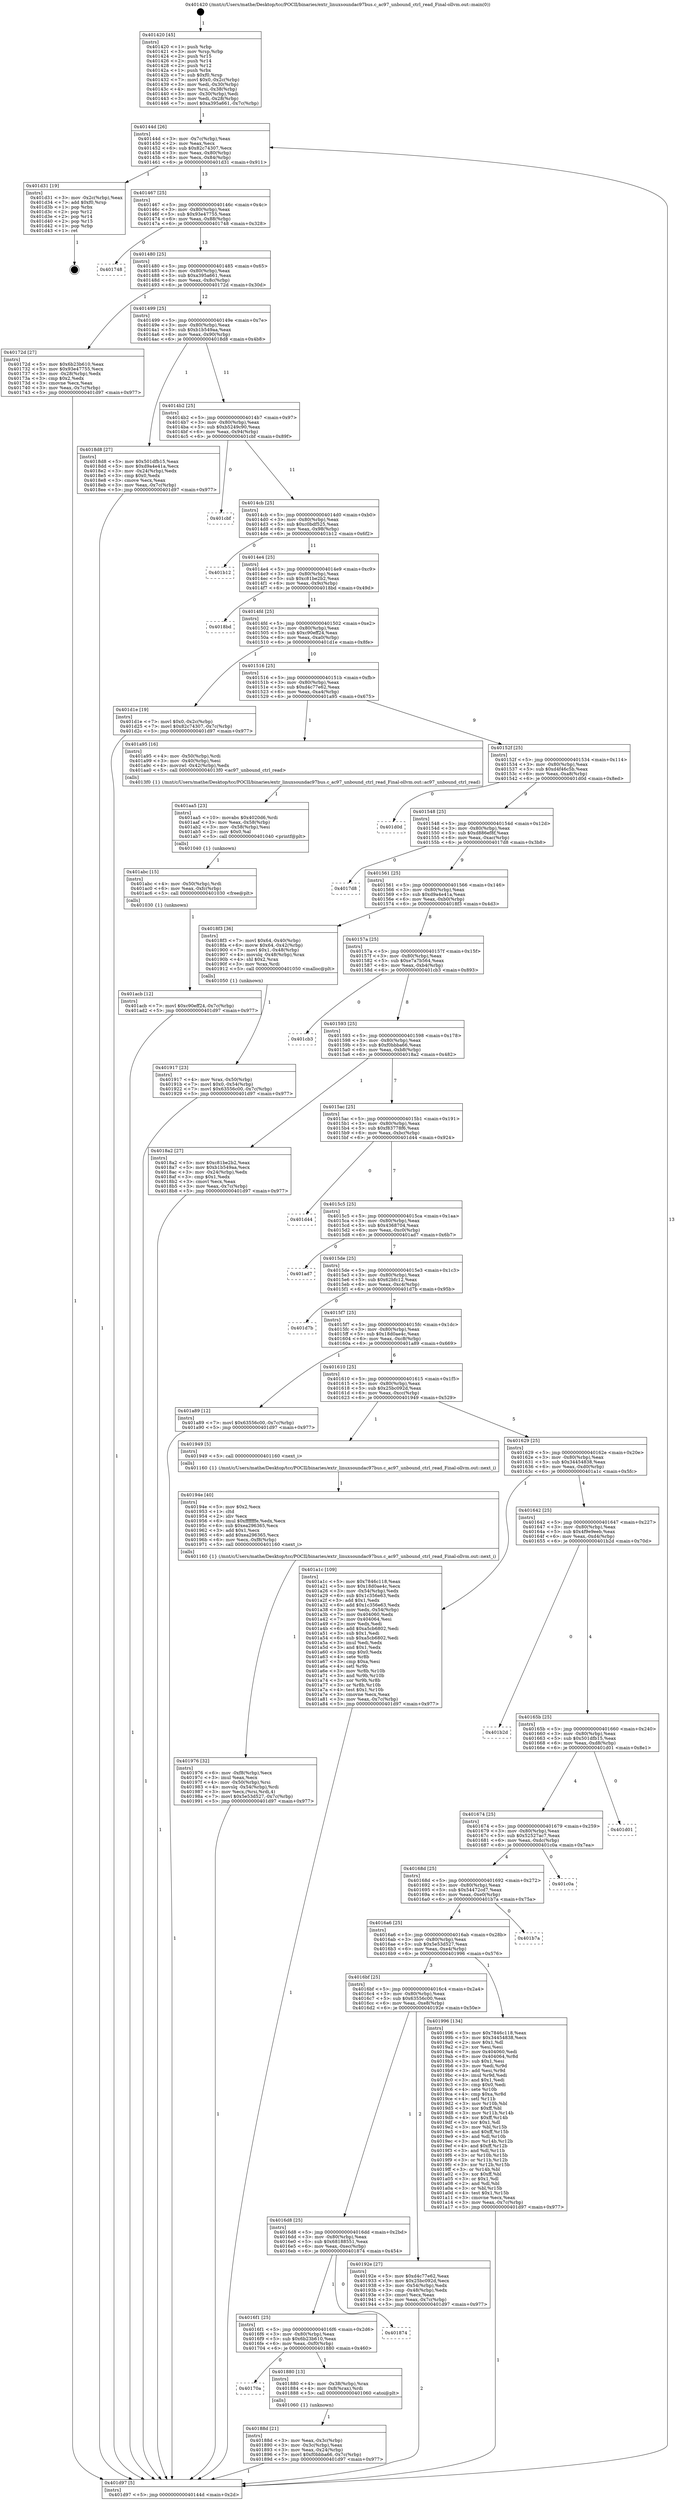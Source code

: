 digraph "0x401420" {
  label = "0x401420 (/mnt/c/Users/mathe/Desktop/tcc/POCII/binaries/extr_linuxsoundac97bus.c_ac97_unbound_ctrl_read_Final-ollvm.out::main(0))"
  labelloc = "t"
  node[shape=record]

  Entry [label="",width=0.3,height=0.3,shape=circle,fillcolor=black,style=filled]
  "0x40144d" [label="{
     0x40144d [26]\l
     | [instrs]\l
     &nbsp;&nbsp;0x40144d \<+3\>: mov -0x7c(%rbp),%eax\l
     &nbsp;&nbsp;0x401450 \<+2\>: mov %eax,%ecx\l
     &nbsp;&nbsp;0x401452 \<+6\>: sub $0x82c74307,%ecx\l
     &nbsp;&nbsp;0x401458 \<+3\>: mov %eax,-0x80(%rbp)\l
     &nbsp;&nbsp;0x40145b \<+6\>: mov %ecx,-0x84(%rbp)\l
     &nbsp;&nbsp;0x401461 \<+6\>: je 0000000000401d31 \<main+0x911\>\l
  }"]
  "0x401d31" [label="{
     0x401d31 [19]\l
     | [instrs]\l
     &nbsp;&nbsp;0x401d31 \<+3\>: mov -0x2c(%rbp),%eax\l
     &nbsp;&nbsp;0x401d34 \<+7\>: add $0xf0,%rsp\l
     &nbsp;&nbsp;0x401d3b \<+1\>: pop %rbx\l
     &nbsp;&nbsp;0x401d3c \<+2\>: pop %r12\l
     &nbsp;&nbsp;0x401d3e \<+2\>: pop %r14\l
     &nbsp;&nbsp;0x401d40 \<+2\>: pop %r15\l
     &nbsp;&nbsp;0x401d42 \<+1\>: pop %rbp\l
     &nbsp;&nbsp;0x401d43 \<+1\>: ret\l
  }"]
  "0x401467" [label="{
     0x401467 [25]\l
     | [instrs]\l
     &nbsp;&nbsp;0x401467 \<+5\>: jmp 000000000040146c \<main+0x4c\>\l
     &nbsp;&nbsp;0x40146c \<+3\>: mov -0x80(%rbp),%eax\l
     &nbsp;&nbsp;0x40146f \<+5\>: sub $0x93e47755,%eax\l
     &nbsp;&nbsp;0x401474 \<+6\>: mov %eax,-0x88(%rbp)\l
     &nbsp;&nbsp;0x40147a \<+6\>: je 0000000000401748 \<main+0x328\>\l
  }"]
  Exit [label="",width=0.3,height=0.3,shape=circle,fillcolor=black,style=filled,peripheries=2]
  "0x401748" [label="{
     0x401748\l
  }", style=dashed]
  "0x401480" [label="{
     0x401480 [25]\l
     | [instrs]\l
     &nbsp;&nbsp;0x401480 \<+5\>: jmp 0000000000401485 \<main+0x65\>\l
     &nbsp;&nbsp;0x401485 \<+3\>: mov -0x80(%rbp),%eax\l
     &nbsp;&nbsp;0x401488 \<+5\>: sub $0xa395a661,%eax\l
     &nbsp;&nbsp;0x40148d \<+6\>: mov %eax,-0x8c(%rbp)\l
     &nbsp;&nbsp;0x401493 \<+6\>: je 000000000040172d \<main+0x30d\>\l
  }"]
  "0x401acb" [label="{
     0x401acb [12]\l
     | [instrs]\l
     &nbsp;&nbsp;0x401acb \<+7\>: movl $0xc90eff24,-0x7c(%rbp)\l
     &nbsp;&nbsp;0x401ad2 \<+5\>: jmp 0000000000401d97 \<main+0x977\>\l
  }"]
  "0x40172d" [label="{
     0x40172d [27]\l
     | [instrs]\l
     &nbsp;&nbsp;0x40172d \<+5\>: mov $0x6b23b610,%eax\l
     &nbsp;&nbsp;0x401732 \<+5\>: mov $0x93e47755,%ecx\l
     &nbsp;&nbsp;0x401737 \<+3\>: mov -0x28(%rbp),%edx\l
     &nbsp;&nbsp;0x40173a \<+3\>: cmp $0x2,%edx\l
     &nbsp;&nbsp;0x40173d \<+3\>: cmovne %ecx,%eax\l
     &nbsp;&nbsp;0x401740 \<+3\>: mov %eax,-0x7c(%rbp)\l
     &nbsp;&nbsp;0x401743 \<+5\>: jmp 0000000000401d97 \<main+0x977\>\l
  }"]
  "0x401499" [label="{
     0x401499 [25]\l
     | [instrs]\l
     &nbsp;&nbsp;0x401499 \<+5\>: jmp 000000000040149e \<main+0x7e\>\l
     &nbsp;&nbsp;0x40149e \<+3\>: mov -0x80(%rbp),%eax\l
     &nbsp;&nbsp;0x4014a1 \<+5\>: sub $0xb1b549aa,%eax\l
     &nbsp;&nbsp;0x4014a6 \<+6\>: mov %eax,-0x90(%rbp)\l
     &nbsp;&nbsp;0x4014ac \<+6\>: je 00000000004018d8 \<main+0x4b8\>\l
  }"]
  "0x401d97" [label="{
     0x401d97 [5]\l
     | [instrs]\l
     &nbsp;&nbsp;0x401d97 \<+5\>: jmp 000000000040144d \<main+0x2d\>\l
  }"]
  "0x401420" [label="{
     0x401420 [45]\l
     | [instrs]\l
     &nbsp;&nbsp;0x401420 \<+1\>: push %rbp\l
     &nbsp;&nbsp;0x401421 \<+3\>: mov %rsp,%rbp\l
     &nbsp;&nbsp;0x401424 \<+2\>: push %r15\l
     &nbsp;&nbsp;0x401426 \<+2\>: push %r14\l
     &nbsp;&nbsp;0x401428 \<+2\>: push %r12\l
     &nbsp;&nbsp;0x40142a \<+1\>: push %rbx\l
     &nbsp;&nbsp;0x40142b \<+7\>: sub $0xf0,%rsp\l
     &nbsp;&nbsp;0x401432 \<+7\>: movl $0x0,-0x2c(%rbp)\l
     &nbsp;&nbsp;0x401439 \<+3\>: mov %edi,-0x30(%rbp)\l
     &nbsp;&nbsp;0x40143c \<+4\>: mov %rsi,-0x38(%rbp)\l
     &nbsp;&nbsp;0x401440 \<+3\>: mov -0x30(%rbp),%edi\l
     &nbsp;&nbsp;0x401443 \<+3\>: mov %edi,-0x28(%rbp)\l
     &nbsp;&nbsp;0x401446 \<+7\>: movl $0xa395a661,-0x7c(%rbp)\l
  }"]
  "0x401abc" [label="{
     0x401abc [15]\l
     | [instrs]\l
     &nbsp;&nbsp;0x401abc \<+4\>: mov -0x50(%rbp),%rdi\l
     &nbsp;&nbsp;0x401ac0 \<+6\>: mov %eax,-0xfc(%rbp)\l
     &nbsp;&nbsp;0x401ac6 \<+5\>: call 0000000000401030 \<free@plt\>\l
     | [calls]\l
     &nbsp;&nbsp;0x401030 \{1\} (unknown)\l
  }"]
  "0x4018d8" [label="{
     0x4018d8 [27]\l
     | [instrs]\l
     &nbsp;&nbsp;0x4018d8 \<+5\>: mov $0x501dfb15,%eax\l
     &nbsp;&nbsp;0x4018dd \<+5\>: mov $0xd9a4e41a,%ecx\l
     &nbsp;&nbsp;0x4018e2 \<+3\>: mov -0x24(%rbp),%edx\l
     &nbsp;&nbsp;0x4018e5 \<+3\>: cmp $0x0,%edx\l
     &nbsp;&nbsp;0x4018e8 \<+3\>: cmove %ecx,%eax\l
     &nbsp;&nbsp;0x4018eb \<+3\>: mov %eax,-0x7c(%rbp)\l
     &nbsp;&nbsp;0x4018ee \<+5\>: jmp 0000000000401d97 \<main+0x977\>\l
  }"]
  "0x4014b2" [label="{
     0x4014b2 [25]\l
     | [instrs]\l
     &nbsp;&nbsp;0x4014b2 \<+5\>: jmp 00000000004014b7 \<main+0x97\>\l
     &nbsp;&nbsp;0x4014b7 \<+3\>: mov -0x80(%rbp),%eax\l
     &nbsp;&nbsp;0x4014ba \<+5\>: sub $0xb5249c90,%eax\l
     &nbsp;&nbsp;0x4014bf \<+6\>: mov %eax,-0x94(%rbp)\l
     &nbsp;&nbsp;0x4014c5 \<+6\>: je 0000000000401cbf \<main+0x89f\>\l
  }"]
  "0x401aa5" [label="{
     0x401aa5 [23]\l
     | [instrs]\l
     &nbsp;&nbsp;0x401aa5 \<+10\>: movabs $0x4020d6,%rdi\l
     &nbsp;&nbsp;0x401aaf \<+3\>: mov %eax,-0x58(%rbp)\l
     &nbsp;&nbsp;0x401ab2 \<+3\>: mov -0x58(%rbp),%esi\l
     &nbsp;&nbsp;0x401ab5 \<+2\>: mov $0x0,%al\l
     &nbsp;&nbsp;0x401ab7 \<+5\>: call 0000000000401040 \<printf@plt\>\l
     | [calls]\l
     &nbsp;&nbsp;0x401040 \{1\} (unknown)\l
  }"]
  "0x401cbf" [label="{
     0x401cbf\l
  }", style=dashed]
  "0x4014cb" [label="{
     0x4014cb [25]\l
     | [instrs]\l
     &nbsp;&nbsp;0x4014cb \<+5\>: jmp 00000000004014d0 \<main+0xb0\>\l
     &nbsp;&nbsp;0x4014d0 \<+3\>: mov -0x80(%rbp),%eax\l
     &nbsp;&nbsp;0x4014d3 \<+5\>: sub $0xc0bdf525,%eax\l
     &nbsp;&nbsp;0x4014d8 \<+6\>: mov %eax,-0x98(%rbp)\l
     &nbsp;&nbsp;0x4014de \<+6\>: je 0000000000401b12 \<main+0x6f2\>\l
  }"]
  "0x401976" [label="{
     0x401976 [32]\l
     | [instrs]\l
     &nbsp;&nbsp;0x401976 \<+6\>: mov -0xf8(%rbp),%ecx\l
     &nbsp;&nbsp;0x40197c \<+3\>: imul %eax,%ecx\l
     &nbsp;&nbsp;0x40197f \<+4\>: mov -0x50(%rbp),%rsi\l
     &nbsp;&nbsp;0x401983 \<+4\>: movslq -0x54(%rbp),%rdi\l
     &nbsp;&nbsp;0x401987 \<+3\>: mov %ecx,(%rsi,%rdi,4)\l
     &nbsp;&nbsp;0x40198a \<+7\>: movl $0x5e53d527,-0x7c(%rbp)\l
     &nbsp;&nbsp;0x401991 \<+5\>: jmp 0000000000401d97 \<main+0x977\>\l
  }"]
  "0x401b12" [label="{
     0x401b12\l
  }", style=dashed]
  "0x4014e4" [label="{
     0x4014e4 [25]\l
     | [instrs]\l
     &nbsp;&nbsp;0x4014e4 \<+5\>: jmp 00000000004014e9 \<main+0xc9\>\l
     &nbsp;&nbsp;0x4014e9 \<+3\>: mov -0x80(%rbp),%eax\l
     &nbsp;&nbsp;0x4014ec \<+5\>: sub $0xc81be2b2,%eax\l
     &nbsp;&nbsp;0x4014f1 \<+6\>: mov %eax,-0x9c(%rbp)\l
     &nbsp;&nbsp;0x4014f7 \<+6\>: je 00000000004018bd \<main+0x49d\>\l
  }"]
  "0x40194e" [label="{
     0x40194e [40]\l
     | [instrs]\l
     &nbsp;&nbsp;0x40194e \<+5\>: mov $0x2,%ecx\l
     &nbsp;&nbsp;0x401953 \<+1\>: cltd\l
     &nbsp;&nbsp;0x401954 \<+2\>: idiv %ecx\l
     &nbsp;&nbsp;0x401956 \<+6\>: imul $0xfffffffe,%edx,%ecx\l
     &nbsp;&nbsp;0x40195c \<+6\>: sub $0xea296365,%ecx\l
     &nbsp;&nbsp;0x401962 \<+3\>: add $0x1,%ecx\l
     &nbsp;&nbsp;0x401965 \<+6\>: add $0xea296365,%ecx\l
     &nbsp;&nbsp;0x40196b \<+6\>: mov %ecx,-0xf8(%rbp)\l
     &nbsp;&nbsp;0x401971 \<+5\>: call 0000000000401160 \<next_i\>\l
     | [calls]\l
     &nbsp;&nbsp;0x401160 \{1\} (/mnt/c/Users/mathe/Desktop/tcc/POCII/binaries/extr_linuxsoundac97bus.c_ac97_unbound_ctrl_read_Final-ollvm.out::next_i)\l
  }"]
  "0x4018bd" [label="{
     0x4018bd\l
  }", style=dashed]
  "0x4014fd" [label="{
     0x4014fd [25]\l
     | [instrs]\l
     &nbsp;&nbsp;0x4014fd \<+5\>: jmp 0000000000401502 \<main+0xe2\>\l
     &nbsp;&nbsp;0x401502 \<+3\>: mov -0x80(%rbp),%eax\l
     &nbsp;&nbsp;0x401505 \<+5\>: sub $0xc90eff24,%eax\l
     &nbsp;&nbsp;0x40150a \<+6\>: mov %eax,-0xa0(%rbp)\l
     &nbsp;&nbsp;0x401510 \<+6\>: je 0000000000401d1e \<main+0x8fe\>\l
  }"]
  "0x401917" [label="{
     0x401917 [23]\l
     | [instrs]\l
     &nbsp;&nbsp;0x401917 \<+4\>: mov %rax,-0x50(%rbp)\l
     &nbsp;&nbsp;0x40191b \<+7\>: movl $0x0,-0x54(%rbp)\l
     &nbsp;&nbsp;0x401922 \<+7\>: movl $0x63556c00,-0x7c(%rbp)\l
     &nbsp;&nbsp;0x401929 \<+5\>: jmp 0000000000401d97 \<main+0x977\>\l
  }"]
  "0x401d1e" [label="{
     0x401d1e [19]\l
     | [instrs]\l
     &nbsp;&nbsp;0x401d1e \<+7\>: movl $0x0,-0x2c(%rbp)\l
     &nbsp;&nbsp;0x401d25 \<+7\>: movl $0x82c74307,-0x7c(%rbp)\l
     &nbsp;&nbsp;0x401d2c \<+5\>: jmp 0000000000401d97 \<main+0x977\>\l
  }"]
  "0x401516" [label="{
     0x401516 [25]\l
     | [instrs]\l
     &nbsp;&nbsp;0x401516 \<+5\>: jmp 000000000040151b \<main+0xfb\>\l
     &nbsp;&nbsp;0x40151b \<+3\>: mov -0x80(%rbp),%eax\l
     &nbsp;&nbsp;0x40151e \<+5\>: sub $0xd4c77e62,%eax\l
     &nbsp;&nbsp;0x401523 \<+6\>: mov %eax,-0xa4(%rbp)\l
     &nbsp;&nbsp;0x401529 \<+6\>: je 0000000000401a95 \<main+0x675\>\l
  }"]
  "0x40188d" [label="{
     0x40188d [21]\l
     | [instrs]\l
     &nbsp;&nbsp;0x40188d \<+3\>: mov %eax,-0x3c(%rbp)\l
     &nbsp;&nbsp;0x401890 \<+3\>: mov -0x3c(%rbp),%eax\l
     &nbsp;&nbsp;0x401893 \<+3\>: mov %eax,-0x24(%rbp)\l
     &nbsp;&nbsp;0x401896 \<+7\>: movl $0xf0bbba66,-0x7c(%rbp)\l
     &nbsp;&nbsp;0x40189d \<+5\>: jmp 0000000000401d97 \<main+0x977\>\l
  }"]
  "0x401a95" [label="{
     0x401a95 [16]\l
     | [instrs]\l
     &nbsp;&nbsp;0x401a95 \<+4\>: mov -0x50(%rbp),%rdi\l
     &nbsp;&nbsp;0x401a99 \<+3\>: mov -0x40(%rbp),%esi\l
     &nbsp;&nbsp;0x401a9c \<+4\>: movzwl -0x42(%rbp),%edx\l
     &nbsp;&nbsp;0x401aa0 \<+5\>: call 00000000004013f0 \<ac97_unbound_ctrl_read\>\l
     | [calls]\l
     &nbsp;&nbsp;0x4013f0 \{1\} (/mnt/c/Users/mathe/Desktop/tcc/POCII/binaries/extr_linuxsoundac97bus.c_ac97_unbound_ctrl_read_Final-ollvm.out::ac97_unbound_ctrl_read)\l
  }"]
  "0x40152f" [label="{
     0x40152f [25]\l
     | [instrs]\l
     &nbsp;&nbsp;0x40152f \<+5\>: jmp 0000000000401534 \<main+0x114\>\l
     &nbsp;&nbsp;0x401534 \<+3\>: mov -0x80(%rbp),%eax\l
     &nbsp;&nbsp;0x401537 \<+5\>: sub $0xd4f46c5b,%eax\l
     &nbsp;&nbsp;0x40153c \<+6\>: mov %eax,-0xa8(%rbp)\l
     &nbsp;&nbsp;0x401542 \<+6\>: je 0000000000401d0d \<main+0x8ed\>\l
  }"]
  "0x40170a" [label="{
     0x40170a\l
  }", style=dashed]
  "0x401d0d" [label="{
     0x401d0d\l
  }", style=dashed]
  "0x401548" [label="{
     0x401548 [25]\l
     | [instrs]\l
     &nbsp;&nbsp;0x401548 \<+5\>: jmp 000000000040154d \<main+0x12d\>\l
     &nbsp;&nbsp;0x40154d \<+3\>: mov -0x80(%rbp),%eax\l
     &nbsp;&nbsp;0x401550 \<+5\>: sub $0xd886ef8f,%eax\l
     &nbsp;&nbsp;0x401555 \<+6\>: mov %eax,-0xac(%rbp)\l
     &nbsp;&nbsp;0x40155b \<+6\>: je 00000000004017d8 \<main+0x3b8\>\l
  }"]
  "0x401880" [label="{
     0x401880 [13]\l
     | [instrs]\l
     &nbsp;&nbsp;0x401880 \<+4\>: mov -0x38(%rbp),%rax\l
     &nbsp;&nbsp;0x401884 \<+4\>: mov 0x8(%rax),%rdi\l
     &nbsp;&nbsp;0x401888 \<+5\>: call 0000000000401060 \<atoi@plt\>\l
     | [calls]\l
     &nbsp;&nbsp;0x401060 \{1\} (unknown)\l
  }"]
  "0x4017d8" [label="{
     0x4017d8\l
  }", style=dashed]
  "0x401561" [label="{
     0x401561 [25]\l
     | [instrs]\l
     &nbsp;&nbsp;0x401561 \<+5\>: jmp 0000000000401566 \<main+0x146\>\l
     &nbsp;&nbsp;0x401566 \<+3\>: mov -0x80(%rbp),%eax\l
     &nbsp;&nbsp;0x401569 \<+5\>: sub $0xd9a4e41a,%eax\l
     &nbsp;&nbsp;0x40156e \<+6\>: mov %eax,-0xb0(%rbp)\l
     &nbsp;&nbsp;0x401574 \<+6\>: je 00000000004018f3 \<main+0x4d3\>\l
  }"]
  "0x4016f1" [label="{
     0x4016f1 [25]\l
     | [instrs]\l
     &nbsp;&nbsp;0x4016f1 \<+5\>: jmp 00000000004016f6 \<main+0x2d6\>\l
     &nbsp;&nbsp;0x4016f6 \<+3\>: mov -0x80(%rbp),%eax\l
     &nbsp;&nbsp;0x4016f9 \<+5\>: sub $0x6b23b610,%eax\l
     &nbsp;&nbsp;0x4016fe \<+6\>: mov %eax,-0xf0(%rbp)\l
     &nbsp;&nbsp;0x401704 \<+6\>: je 0000000000401880 \<main+0x460\>\l
  }"]
  "0x4018f3" [label="{
     0x4018f3 [36]\l
     | [instrs]\l
     &nbsp;&nbsp;0x4018f3 \<+7\>: movl $0x64,-0x40(%rbp)\l
     &nbsp;&nbsp;0x4018fa \<+6\>: movw $0x64,-0x42(%rbp)\l
     &nbsp;&nbsp;0x401900 \<+7\>: movl $0x1,-0x48(%rbp)\l
     &nbsp;&nbsp;0x401907 \<+4\>: movslq -0x48(%rbp),%rax\l
     &nbsp;&nbsp;0x40190b \<+4\>: shl $0x2,%rax\l
     &nbsp;&nbsp;0x40190f \<+3\>: mov %rax,%rdi\l
     &nbsp;&nbsp;0x401912 \<+5\>: call 0000000000401050 \<malloc@plt\>\l
     | [calls]\l
     &nbsp;&nbsp;0x401050 \{1\} (unknown)\l
  }"]
  "0x40157a" [label="{
     0x40157a [25]\l
     | [instrs]\l
     &nbsp;&nbsp;0x40157a \<+5\>: jmp 000000000040157f \<main+0x15f\>\l
     &nbsp;&nbsp;0x40157f \<+3\>: mov -0x80(%rbp),%eax\l
     &nbsp;&nbsp;0x401582 \<+5\>: sub $0xe7a7b564,%eax\l
     &nbsp;&nbsp;0x401587 \<+6\>: mov %eax,-0xb4(%rbp)\l
     &nbsp;&nbsp;0x40158d \<+6\>: je 0000000000401cb3 \<main+0x893\>\l
  }"]
  "0x401874" [label="{
     0x401874\l
  }", style=dashed]
  "0x401cb3" [label="{
     0x401cb3\l
  }", style=dashed]
  "0x401593" [label="{
     0x401593 [25]\l
     | [instrs]\l
     &nbsp;&nbsp;0x401593 \<+5\>: jmp 0000000000401598 \<main+0x178\>\l
     &nbsp;&nbsp;0x401598 \<+3\>: mov -0x80(%rbp),%eax\l
     &nbsp;&nbsp;0x40159b \<+5\>: sub $0xf0bbba66,%eax\l
     &nbsp;&nbsp;0x4015a0 \<+6\>: mov %eax,-0xb8(%rbp)\l
     &nbsp;&nbsp;0x4015a6 \<+6\>: je 00000000004018a2 \<main+0x482\>\l
  }"]
  "0x4016d8" [label="{
     0x4016d8 [25]\l
     | [instrs]\l
     &nbsp;&nbsp;0x4016d8 \<+5\>: jmp 00000000004016dd \<main+0x2bd\>\l
     &nbsp;&nbsp;0x4016dd \<+3\>: mov -0x80(%rbp),%eax\l
     &nbsp;&nbsp;0x4016e0 \<+5\>: sub $0x68188551,%eax\l
     &nbsp;&nbsp;0x4016e5 \<+6\>: mov %eax,-0xec(%rbp)\l
     &nbsp;&nbsp;0x4016eb \<+6\>: je 0000000000401874 \<main+0x454\>\l
  }"]
  "0x4018a2" [label="{
     0x4018a2 [27]\l
     | [instrs]\l
     &nbsp;&nbsp;0x4018a2 \<+5\>: mov $0xc81be2b2,%eax\l
     &nbsp;&nbsp;0x4018a7 \<+5\>: mov $0xb1b549aa,%ecx\l
     &nbsp;&nbsp;0x4018ac \<+3\>: mov -0x24(%rbp),%edx\l
     &nbsp;&nbsp;0x4018af \<+3\>: cmp $0x1,%edx\l
     &nbsp;&nbsp;0x4018b2 \<+3\>: cmovl %ecx,%eax\l
     &nbsp;&nbsp;0x4018b5 \<+3\>: mov %eax,-0x7c(%rbp)\l
     &nbsp;&nbsp;0x4018b8 \<+5\>: jmp 0000000000401d97 \<main+0x977\>\l
  }"]
  "0x4015ac" [label="{
     0x4015ac [25]\l
     | [instrs]\l
     &nbsp;&nbsp;0x4015ac \<+5\>: jmp 00000000004015b1 \<main+0x191\>\l
     &nbsp;&nbsp;0x4015b1 \<+3\>: mov -0x80(%rbp),%eax\l
     &nbsp;&nbsp;0x4015b4 \<+5\>: sub $0xf83778f6,%eax\l
     &nbsp;&nbsp;0x4015b9 \<+6\>: mov %eax,-0xbc(%rbp)\l
     &nbsp;&nbsp;0x4015bf \<+6\>: je 0000000000401d44 \<main+0x924\>\l
  }"]
  "0x40192e" [label="{
     0x40192e [27]\l
     | [instrs]\l
     &nbsp;&nbsp;0x40192e \<+5\>: mov $0xd4c77e62,%eax\l
     &nbsp;&nbsp;0x401933 \<+5\>: mov $0x25bc092d,%ecx\l
     &nbsp;&nbsp;0x401938 \<+3\>: mov -0x54(%rbp),%edx\l
     &nbsp;&nbsp;0x40193b \<+3\>: cmp -0x48(%rbp),%edx\l
     &nbsp;&nbsp;0x40193e \<+3\>: cmovl %ecx,%eax\l
     &nbsp;&nbsp;0x401941 \<+3\>: mov %eax,-0x7c(%rbp)\l
     &nbsp;&nbsp;0x401944 \<+5\>: jmp 0000000000401d97 \<main+0x977\>\l
  }"]
  "0x401d44" [label="{
     0x401d44\l
  }", style=dashed]
  "0x4015c5" [label="{
     0x4015c5 [25]\l
     | [instrs]\l
     &nbsp;&nbsp;0x4015c5 \<+5\>: jmp 00000000004015ca \<main+0x1aa\>\l
     &nbsp;&nbsp;0x4015ca \<+3\>: mov -0x80(%rbp),%eax\l
     &nbsp;&nbsp;0x4015cd \<+5\>: sub $0x4368704,%eax\l
     &nbsp;&nbsp;0x4015d2 \<+6\>: mov %eax,-0xc0(%rbp)\l
     &nbsp;&nbsp;0x4015d8 \<+6\>: je 0000000000401ad7 \<main+0x6b7\>\l
  }"]
  "0x4016bf" [label="{
     0x4016bf [25]\l
     | [instrs]\l
     &nbsp;&nbsp;0x4016bf \<+5\>: jmp 00000000004016c4 \<main+0x2a4\>\l
     &nbsp;&nbsp;0x4016c4 \<+3\>: mov -0x80(%rbp),%eax\l
     &nbsp;&nbsp;0x4016c7 \<+5\>: sub $0x63556c00,%eax\l
     &nbsp;&nbsp;0x4016cc \<+6\>: mov %eax,-0xe8(%rbp)\l
     &nbsp;&nbsp;0x4016d2 \<+6\>: je 000000000040192e \<main+0x50e\>\l
  }"]
  "0x401ad7" [label="{
     0x401ad7\l
  }", style=dashed]
  "0x4015de" [label="{
     0x4015de [25]\l
     | [instrs]\l
     &nbsp;&nbsp;0x4015de \<+5\>: jmp 00000000004015e3 \<main+0x1c3\>\l
     &nbsp;&nbsp;0x4015e3 \<+3\>: mov -0x80(%rbp),%eax\l
     &nbsp;&nbsp;0x4015e6 \<+5\>: sub $0x62bfc12,%eax\l
     &nbsp;&nbsp;0x4015eb \<+6\>: mov %eax,-0xc4(%rbp)\l
     &nbsp;&nbsp;0x4015f1 \<+6\>: je 0000000000401d7b \<main+0x95b\>\l
  }"]
  "0x401996" [label="{
     0x401996 [134]\l
     | [instrs]\l
     &nbsp;&nbsp;0x401996 \<+5\>: mov $0x7846c118,%eax\l
     &nbsp;&nbsp;0x40199b \<+5\>: mov $0x34454838,%ecx\l
     &nbsp;&nbsp;0x4019a0 \<+2\>: mov $0x1,%dl\l
     &nbsp;&nbsp;0x4019a2 \<+2\>: xor %esi,%esi\l
     &nbsp;&nbsp;0x4019a4 \<+7\>: mov 0x404060,%edi\l
     &nbsp;&nbsp;0x4019ab \<+8\>: mov 0x404064,%r8d\l
     &nbsp;&nbsp;0x4019b3 \<+3\>: sub $0x1,%esi\l
     &nbsp;&nbsp;0x4019b6 \<+3\>: mov %edi,%r9d\l
     &nbsp;&nbsp;0x4019b9 \<+3\>: add %esi,%r9d\l
     &nbsp;&nbsp;0x4019bc \<+4\>: imul %r9d,%edi\l
     &nbsp;&nbsp;0x4019c0 \<+3\>: and $0x1,%edi\l
     &nbsp;&nbsp;0x4019c3 \<+3\>: cmp $0x0,%edi\l
     &nbsp;&nbsp;0x4019c6 \<+4\>: sete %r10b\l
     &nbsp;&nbsp;0x4019ca \<+4\>: cmp $0xa,%r8d\l
     &nbsp;&nbsp;0x4019ce \<+4\>: setl %r11b\l
     &nbsp;&nbsp;0x4019d2 \<+3\>: mov %r10b,%bl\l
     &nbsp;&nbsp;0x4019d5 \<+3\>: xor $0xff,%bl\l
     &nbsp;&nbsp;0x4019d8 \<+3\>: mov %r11b,%r14b\l
     &nbsp;&nbsp;0x4019db \<+4\>: xor $0xff,%r14b\l
     &nbsp;&nbsp;0x4019df \<+3\>: xor $0x1,%dl\l
     &nbsp;&nbsp;0x4019e2 \<+3\>: mov %bl,%r15b\l
     &nbsp;&nbsp;0x4019e5 \<+4\>: and $0xff,%r15b\l
     &nbsp;&nbsp;0x4019e9 \<+3\>: and %dl,%r10b\l
     &nbsp;&nbsp;0x4019ec \<+3\>: mov %r14b,%r12b\l
     &nbsp;&nbsp;0x4019ef \<+4\>: and $0xff,%r12b\l
     &nbsp;&nbsp;0x4019f3 \<+3\>: and %dl,%r11b\l
     &nbsp;&nbsp;0x4019f6 \<+3\>: or %r10b,%r15b\l
     &nbsp;&nbsp;0x4019f9 \<+3\>: or %r11b,%r12b\l
     &nbsp;&nbsp;0x4019fc \<+3\>: xor %r12b,%r15b\l
     &nbsp;&nbsp;0x4019ff \<+3\>: or %r14b,%bl\l
     &nbsp;&nbsp;0x401a02 \<+3\>: xor $0xff,%bl\l
     &nbsp;&nbsp;0x401a05 \<+3\>: or $0x1,%dl\l
     &nbsp;&nbsp;0x401a08 \<+2\>: and %dl,%bl\l
     &nbsp;&nbsp;0x401a0a \<+3\>: or %bl,%r15b\l
     &nbsp;&nbsp;0x401a0d \<+4\>: test $0x1,%r15b\l
     &nbsp;&nbsp;0x401a11 \<+3\>: cmovne %ecx,%eax\l
     &nbsp;&nbsp;0x401a14 \<+3\>: mov %eax,-0x7c(%rbp)\l
     &nbsp;&nbsp;0x401a17 \<+5\>: jmp 0000000000401d97 \<main+0x977\>\l
  }"]
  "0x401d7b" [label="{
     0x401d7b\l
  }", style=dashed]
  "0x4015f7" [label="{
     0x4015f7 [25]\l
     | [instrs]\l
     &nbsp;&nbsp;0x4015f7 \<+5\>: jmp 00000000004015fc \<main+0x1dc\>\l
     &nbsp;&nbsp;0x4015fc \<+3\>: mov -0x80(%rbp),%eax\l
     &nbsp;&nbsp;0x4015ff \<+5\>: sub $0x18d0ae4c,%eax\l
     &nbsp;&nbsp;0x401604 \<+6\>: mov %eax,-0xc8(%rbp)\l
     &nbsp;&nbsp;0x40160a \<+6\>: je 0000000000401a89 \<main+0x669\>\l
  }"]
  "0x4016a6" [label="{
     0x4016a6 [25]\l
     | [instrs]\l
     &nbsp;&nbsp;0x4016a6 \<+5\>: jmp 00000000004016ab \<main+0x28b\>\l
     &nbsp;&nbsp;0x4016ab \<+3\>: mov -0x80(%rbp),%eax\l
     &nbsp;&nbsp;0x4016ae \<+5\>: sub $0x5e53d527,%eax\l
     &nbsp;&nbsp;0x4016b3 \<+6\>: mov %eax,-0xe4(%rbp)\l
     &nbsp;&nbsp;0x4016b9 \<+6\>: je 0000000000401996 \<main+0x576\>\l
  }"]
  "0x401a89" [label="{
     0x401a89 [12]\l
     | [instrs]\l
     &nbsp;&nbsp;0x401a89 \<+7\>: movl $0x63556c00,-0x7c(%rbp)\l
     &nbsp;&nbsp;0x401a90 \<+5\>: jmp 0000000000401d97 \<main+0x977\>\l
  }"]
  "0x401610" [label="{
     0x401610 [25]\l
     | [instrs]\l
     &nbsp;&nbsp;0x401610 \<+5\>: jmp 0000000000401615 \<main+0x1f5\>\l
     &nbsp;&nbsp;0x401615 \<+3\>: mov -0x80(%rbp),%eax\l
     &nbsp;&nbsp;0x401618 \<+5\>: sub $0x25bc092d,%eax\l
     &nbsp;&nbsp;0x40161d \<+6\>: mov %eax,-0xcc(%rbp)\l
     &nbsp;&nbsp;0x401623 \<+6\>: je 0000000000401949 \<main+0x529\>\l
  }"]
  "0x401b7a" [label="{
     0x401b7a\l
  }", style=dashed]
  "0x401949" [label="{
     0x401949 [5]\l
     | [instrs]\l
     &nbsp;&nbsp;0x401949 \<+5\>: call 0000000000401160 \<next_i\>\l
     | [calls]\l
     &nbsp;&nbsp;0x401160 \{1\} (/mnt/c/Users/mathe/Desktop/tcc/POCII/binaries/extr_linuxsoundac97bus.c_ac97_unbound_ctrl_read_Final-ollvm.out::next_i)\l
  }"]
  "0x401629" [label="{
     0x401629 [25]\l
     | [instrs]\l
     &nbsp;&nbsp;0x401629 \<+5\>: jmp 000000000040162e \<main+0x20e\>\l
     &nbsp;&nbsp;0x40162e \<+3\>: mov -0x80(%rbp),%eax\l
     &nbsp;&nbsp;0x401631 \<+5\>: sub $0x34454838,%eax\l
     &nbsp;&nbsp;0x401636 \<+6\>: mov %eax,-0xd0(%rbp)\l
     &nbsp;&nbsp;0x40163c \<+6\>: je 0000000000401a1c \<main+0x5fc\>\l
  }"]
  "0x40168d" [label="{
     0x40168d [25]\l
     | [instrs]\l
     &nbsp;&nbsp;0x40168d \<+5\>: jmp 0000000000401692 \<main+0x272\>\l
     &nbsp;&nbsp;0x401692 \<+3\>: mov -0x80(%rbp),%eax\l
     &nbsp;&nbsp;0x401695 \<+5\>: sub $0x54472cd7,%eax\l
     &nbsp;&nbsp;0x40169a \<+6\>: mov %eax,-0xe0(%rbp)\l
     &nbsp;&nbsp;0x4016a0 \<+6\>: je 0000000000401b7a \<main+0x75a\>\l
  }"]
  "0x401a1c" [label="{
     0x401a1c [109]\l
     | [instrs]\l
     &nbsp;&nbsp;0x401a1c \<+5\>: mov $0x7846c118,%eax\l
     &nbsp;&nbsp;0x401a21 \<+5\>: mov $0x18d0ae4c,%ecx\l
     &nbsp;&nbsp;0x401a26 \<+3\>: mov -0x54(%rbp),%edx\l
     &nbsp;&nbsp;0x401a29 \<+6\>: sub $0x1c356e63,%edx\l
     &nbsp;&nbsp;0x401a2f \<+3\>: add $0x1,%edx\l
     &nbsp;&nbsp;0x401a32 \<+6\>: add $0x1c356e63,%edx\l
     &nbsp;&nbsp;0x401a38 \<+3\>: mov %edx,-0x54(%rbp)\l
     &nbsp;&nbsp;0x401a3b \<+7\>: mov 0x404060,%edx\l
     &nbsp;&nbsp;0x401a42 \<+7\>: mov 0x404064,%esi\l
     &nbsp;&nbsp;0x401a49 \<+2\>: mov %edx,%edi\l
     &nbsp;&nbsp;0x401a4b \<+6\>: add $0xa5cb6802,%edi\l
     &nbsp;&nbsp;0x401a51 \<+3\>: sub $0x1,%edi\l
     &nbsp;&nbsp;0x401a54 \<+6\>: sub $0xa5cb6802,%edi\l
     &nbsp;&nbsp;0x401a5a \<+3\>: imul %edi,%edx\l
     &nbsp;&nbsp;0x401a5d \<+3\>: and $0x1,%edx\l
     &nbsp;&nbsp;0x401a60 \<+3\>: cmp $0x0,%edx\l
     &nbsp;&nbsp;0x401a63 \<+4\>: sete %r8b\l
     &nbsp;&nbsp;0x401a67 \<+3\>: cmp $0xa,%esi\l
     &nbsp;&nbsp;0x401a6a \<+4\>: setl %r9b\l
     &nbsp;&nbsp;0x401a6e \<+3\>: mov %r8b,%r10b\l
     &nbsp;&nbsp;0x401a71 \<+3\>: and %r9b,%r10b\l
     &nbsp;&nbsp;0x401a74 \<+3\>: xor %r9b,%r8b\l
     &nbsp;&nbsp;0x401a77 \<+3\>: or %r8b,%r10b\l
     &nbsp;&nbsp;0x401a7a \<+4\>: test $0x1,%r10b\l
     &nbsp;&nbsp;0x401a7e \<+3\>: cmovne %ecx,%eax\l
     &nbsp;&nbsp;0x401a81 \<+3\>: mov %eax,-0x7c(%rbp)\l
     &nbsp;&nbsp;0x401a84 \<+5\>: jmp 0000000000401d97 \<main+0x977\>\l
  }"]
  "0x401642" [label="{
     0x401642 [25]\l
     | [instrs]\l
     &nbsp;&nbsp;0x401642 \<+5\>: jmp 0000000000401647 \<main+0x227\>\l
     &nbsp;&nbsp;0x401647 \<+3\>: mov -0x80(%rbp),%eax\l
     &nbsp;&nbsp;0x40164a \<+5\>: sub $0x4f9e9eeb,%eax\l
     &nbsp;&nbsp;0x40164f \<+6\>: mov %eax,-0xd4(%rbp)\l
     &nbsp;&nbsp;0x401655 \<+6\>: je 0000000000401b2d \<main+0x70d\>\l
  }"]
  "0x401c0a" [label="{
     0x401c0a\l
  }", style=dashed]
  "0x401b2d" [label="{
     0x401b2d\l
  }", style=dashed]
  "0x40165b" [label="{
     0x40165b [25]\l
     | [instrs]\l
     &nbsp;&nbsp;0x40165b \<+5\>: jmp 0000000000401660 \<main+0x240\>\l
     &nbsp;&nbsp;0x401660 \<+3\>: mov -0x80(%rbp),%eax\l
     &nbsp;&nbsp;0x401663 \<+5\>: sub $0x501dfb15,%eax\l
     &nbsp;&nbsp;0x401668 \<+6\>: mov %eax,-0xd8(%rbp)\l
     &nbsp;&nbsp;0x40166e \<+6\>: je 0000000000401d01 \<main+0x8e1\>\l
  }"]
  "0x401674" [label="{
     0x401674 [25]\l
     | [instrs]\l
     &nbsp;&nbsp;0x401674 \<+5\>: jmp 0000000000401679 \<main+0x259\>\l
     &nbsp;&nbsp;0x401679 \<+3\>: mov -0x80(%rbp),%eax\l
     &nbsp;&nbsp;0x40167c \<+5\>: sub $0x52527ac7,%eax\l
     &nbsp;&nbsp;0x401681 \<+6\>: mov %eax,-0xdc(%rbp)\l
     &nbsp;&nbsp;0x401687 \<+6\>: je 0000000000401c0a \<main+0x7ea\>\l
  }"]
  "0x401d01" [label="{
     0x401d01\l
  }", style=dashed]
  Entry -> "0x401420" [label=" 1"]
  "0x40144d" -> "0x401d31" [label=" 1"]
  "0x40144d" -> "0x401467" [label=" 13"]
  "0x401d31" -> Exit [label=" 1"]
  "0x401467" -> "0x401748" [label=" 0"]
  "0x401467" -> "0x401480" [label=" 13"]
  "0x401d1e" -> "0x401d97" [label=" 1"]
  "0x401480" -> "0x40172d" [label=" 1"]
  "0x401480" -> "0x401499" [label=" 12"]
  "0x40172d" -> "0x401d97" [label=" 1"]
  "0x401420" -> "0x40144d" [label=" 1"]
  "0x401d97" -> "0x40144d" [label=" 13"]
  "0x401acb" -> "0x401d97" [label=" 1"]
  "0x401499" -> "0x4018d8" [label=" 1"]
  "0x401499" -> "0x4014b2" [label=" 11"]
  "0x401abc" -> "0x401acb" [label=" 1"]
  "0x4014b2" -> "0x401cbf" [label=" 0"]
  "0x4014b2" -> "0x4014cb" [label=" 11"]
  "0x401aa5" -> "0x401abc" [label=" 1"]
  "0x4014cb" -> "0x401b12" [label=" 0"]
  "0x4014cb" -> "0x4014e4" [label=" 11"]
  "0x401a95" -> "0x401aa5" [label=" 1"]
  "0x4014e4" -> "0x4018bd" [label=" 0"]
  "0x4014e4" -> "0x4014fd" [label=" 11"]
  "0x401a89" -> "0x401d97" [label=" 1"]
  "0x4014fd" -> "0x401d1e" [label=" 1"]
  "0x4014fd" -> "0x401516" [label=" 10"]
  "0x401a1c" -> "0x401d97" [label=" 1"]
  "0x401516" -> "0x401a95" [label=" 1"]
  "0x401516" -> "0x40152f" [label=" 9"]
  "0x401996" -> "0x401d97" [label=" 1"]
  "0x40152f" -> "0x401d0d" [label=" 0"]
  "0x40152f" -> "0x401548" [label=" 9"]
  "0x401976" -> "0x401d97" [label=" 1"]
  "0x401548" -> "0x4017d8" [label=" 0"]
  "0x401548" -> "0x401561" [label=" 9"]
  "0x40194e" -> "0x401976" [label=" 1"]
  "0x401561" -> "0x4018f3" [label=" 1"]
  "0x401561" -> "0x40157a" [label=" 8"]
  "0x40192e" -> "0x401d97" [label=" 2"]
  "0x40157a" -> "0x401cb3" [label=" 0"]
  "0x40157a" -> "0x401593" [label=" 8"]
  "0x401917" -> "0x401d97" [label=" 1"]
  "0x401593" -> "0x4018a2" [label=" 1"]
  "0x401593" -> "0x4015ac" [label=" 7"]
  "0x4018d8" -> "0x401d97" [label=" 1"]
  "0x4015ac" -> "0x401d44" [label=" 0"]
  "0x4015ac" -> "0x4015c5" [label=" 7"]
  "0x4018a2" -> "0x401d97" [label=" 1"]
  "0x4015c5" -> "0x401ad7" [label=" 0"]
  "0x4015c5" -> "0x4015de" [label=" 7"]
  "0x401880" -> "0x40188d" [label=" 1"]
  "0x4015de" -> "0x401d7b" [label=" 0"]
  "0x4015de" -> "0x4015f7" [label=" 7"]
  "0x4016f1" -> "0x40170a" [label=" 0"]
  "0x4015f7" -> "0x401a89" [label=" 1"]
  "0x4015f7" -> "0x401610" [label=" 6"]
  "0x401949" -> "0x40194e" [label=" 1"]
  "0x401610" -> "0x401949" [label=" 1"]
  "0x401610" -> "0x401629" [label=" 5"]
  "0x4016d8" -> "0x4016f1" [label=" 1"]
  "0x401629" -> "0x401a1c" [label=" 1"]
  "0x401629" -> "0x401642" [label=" 4"]
  "0x4018f3" -> "0x401917" [label=" 1"]
  "0x401642" -> "0x401b2d" [label=" 0"]
  "0x401642" -> "0x40165b" [label=" 4"]
  "0x4016bf" -> "0x4016d8" [label=" 1"]
  "0x40165b" -> "0x401d01" [label=" 0"]
  "0x40165b" -> "0x401674" [label=" 4"]
  "0x4016bf" -> "0x40192e" [label=" 2"]
  "0x401674" -> "0x401c0a" [label=" 0"]
  "0x401674" -> "0x40168d" [label=" 4"]
  "0x4016d8" -> "0x401874" [label=" 0"]
  "0x40168d" -> "0x401b7a" [label=" 0"]
  "0x40168d" -> "0x4016a6" [label=" 4"]
  "0x4016f1" -> "0x401880" [label=" 1"]
  "0x4016a6" -> "0x401996" [label=" 1"]
  "0x4016a6" -> "0x4016bf" [label=" 3"]
  "0x40188d" -> "0x401d97" [label=" 1"]
}
